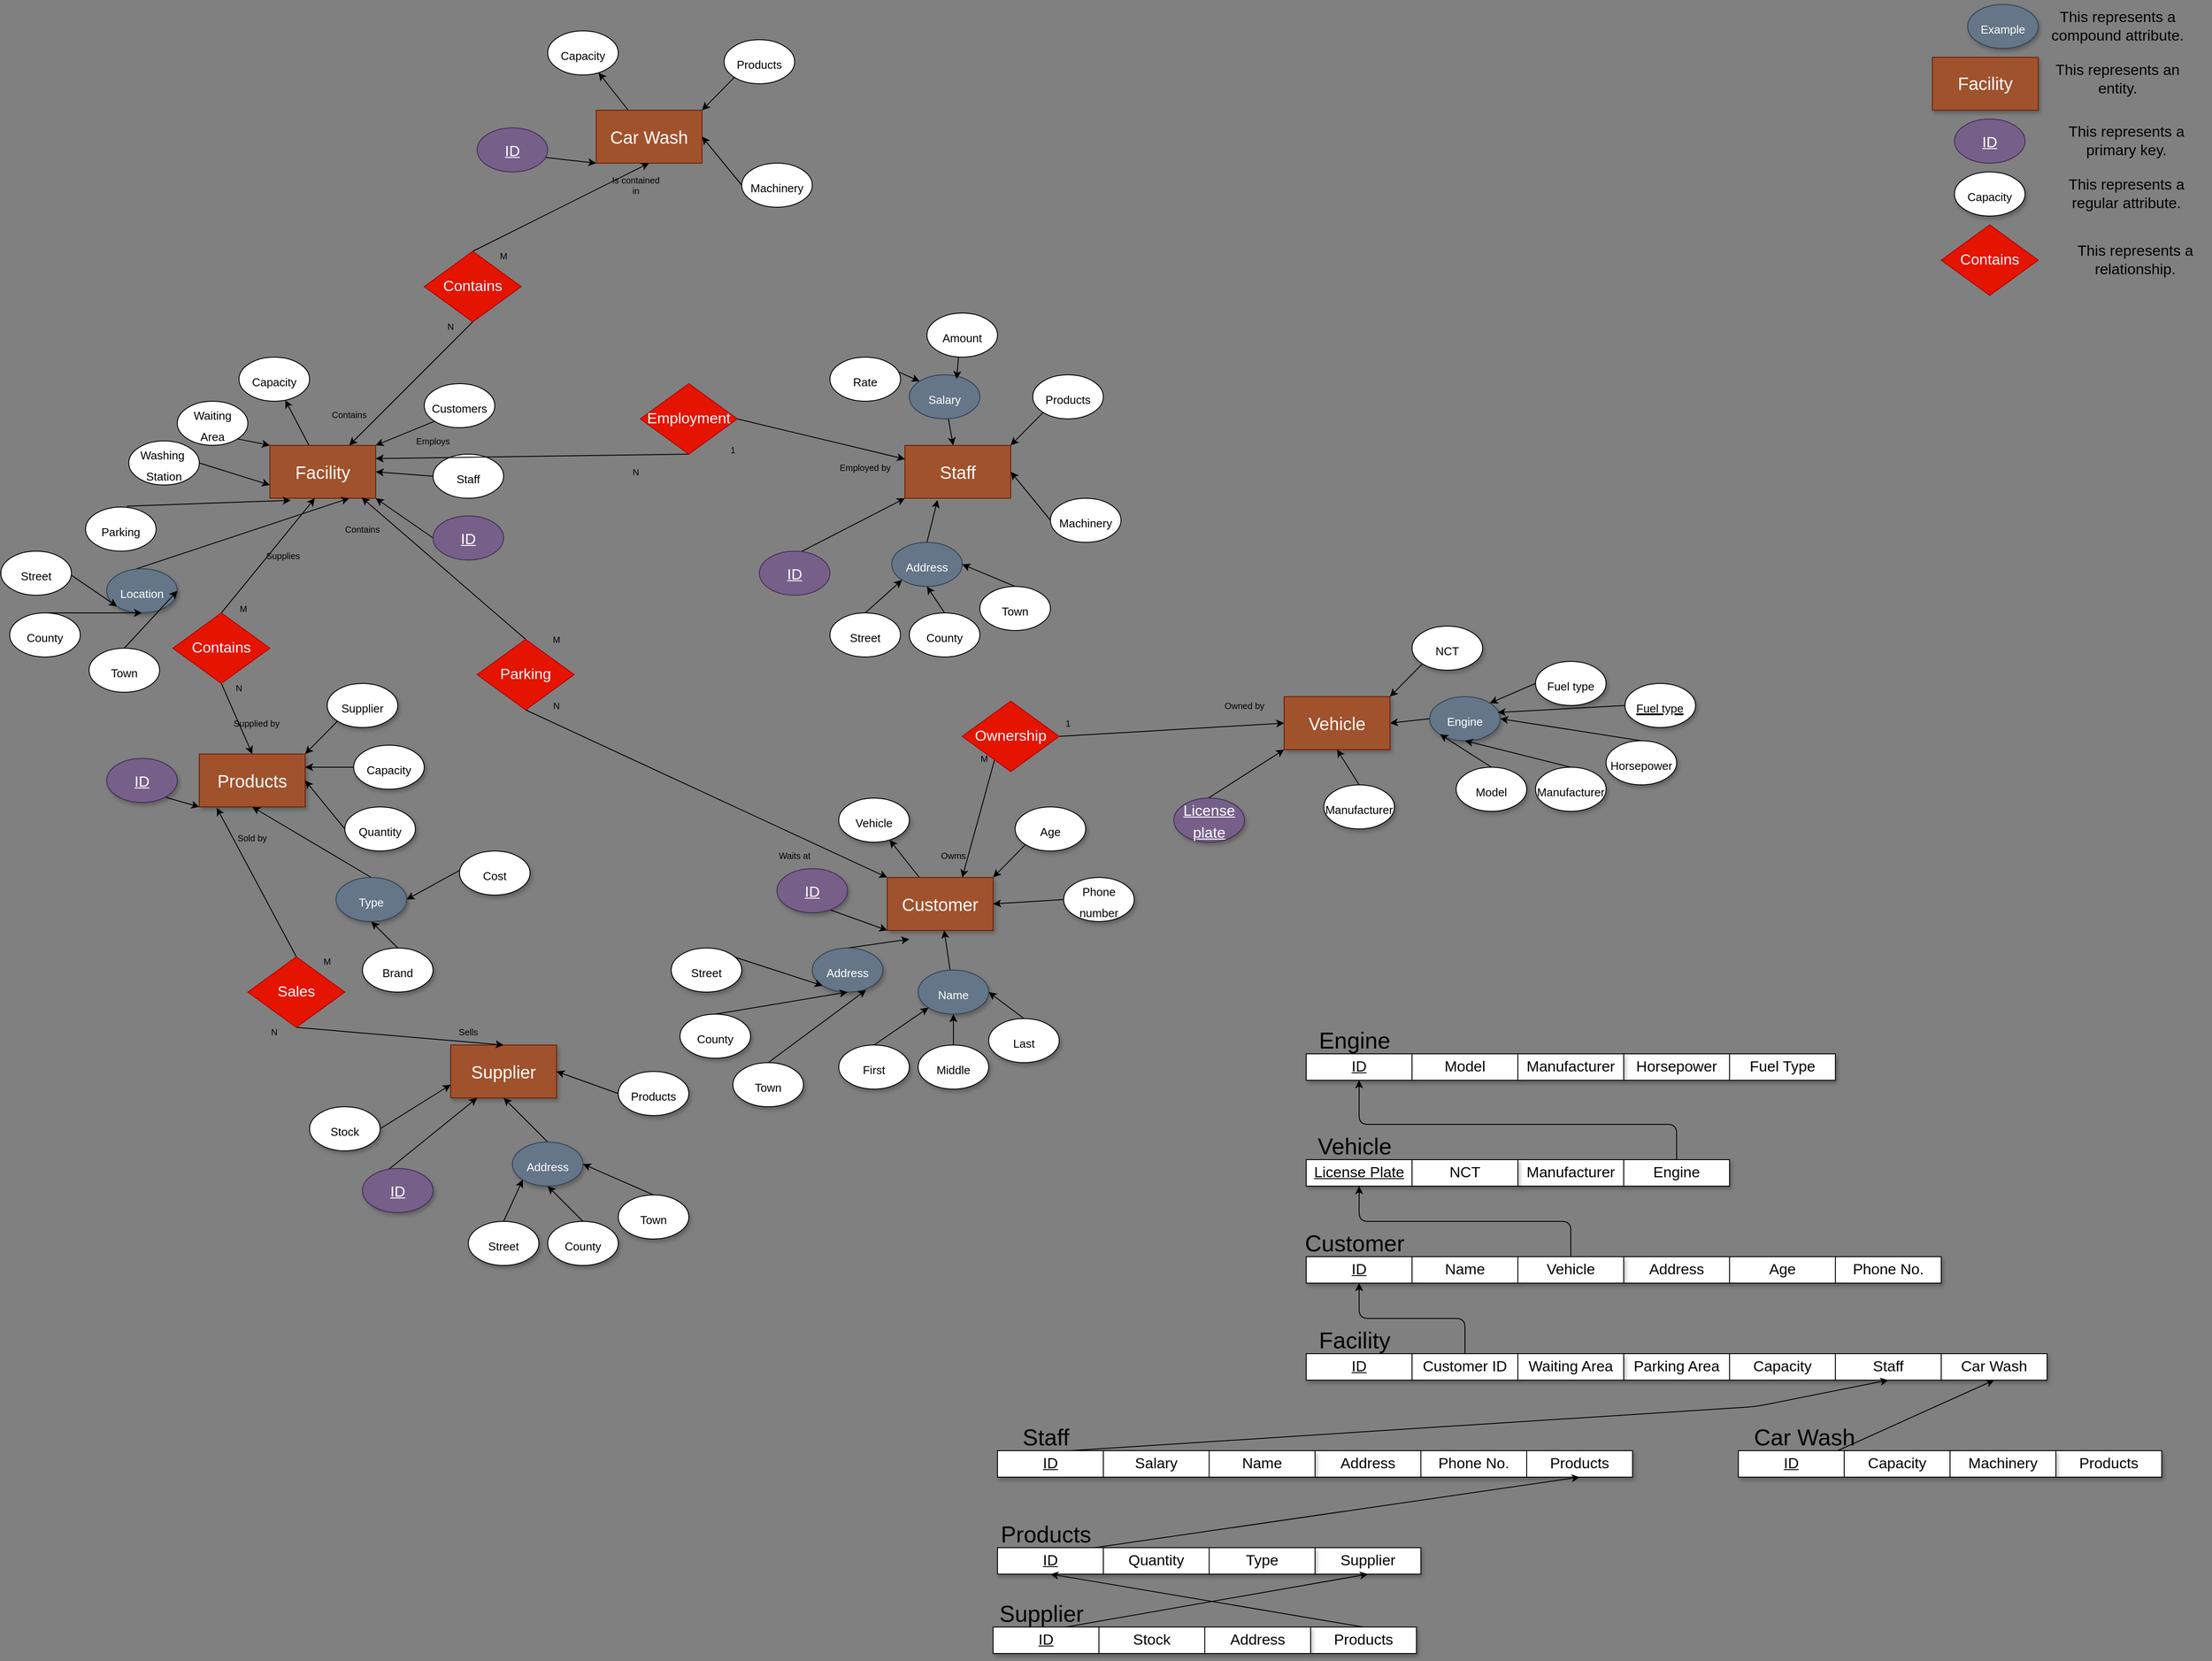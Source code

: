 <mxfile>
    <diagram id="R7v3YarprNnsiqp6_yFq" name="Page-1">
        <mxGraphModel dx="1676" dy="1101" grid="1" gridSize="10" guides="1" tooltips="1" connect="1" arrows="1" fold="1" page="1" pageScale="1" pageWidth="850" pageHeight="1100" background="#808080" math="0" shadow="0">
            <root>
                <mxCell id="0"/>
                <mxCell id="1" parent="0"/>
                <mxCell id="4" value="" style="edgeStyle=none;html=1;fontSize=13;" edge="1" parent="1" source="2" target="3">
                    <mxGeometry relative="1" as="geometry"/>
                </mxCell>
                <mxCell id="2" value="&lt;font style=&quot;font-size: 20px;&quot;&gt;Facility&lt;/font&gt;" style="rounded=0;whiteSpace=wrap;html=1;fillColor=#a0522d;fontColor=#ffffff;strokeColor=#6D1F00;" vertex="1" parent="1">
                    <mxGeometry x="345" y="550" width="120" height="60" as="geometry"/>
                </mxCell>
                <mxCell id="3" value="&lt;font style=&quot;font-size: 13px;&quot;&gt;Capacity&lt;/font&gt;" style="ellipse;whiteSpace=wrap;html=1;fontSize=20;" vertex="1" parent="1">
                    <mxGeometry x="310" y="450" width="80" height="50" as="geometry"/>
                </mxCell>
                <mxCell id="16" style="edgeStyle=none;html=1;exitX=0;exitY=1;exitDx=0;exitDy=0;entryX=1;entryY=0;entryDx=0;entryDy=0;fontSize=13;" edge="1" parent="1" source="5" target="2">
                    <mxGeometry relative="1" as="geometry"/>
                </mxCell>
                <mxCell id="5" value="&lt;font style=&quot;font-size: 13px;&quot;&gt;Customers&lt;span style=&quot;color: rgba(0, 0, 0, 0); font-family: monospace; font-size: 0px; text-align: start;&quot;&gt;%3CmxGraphModel%3E%3Croot%3E%3CmxCell%20id%3D%220%22%2F%3E%3CmxCell%20id%3D%221%22%20parent%3D%220%22%2F%3E%3CmxCell%20id%3D%222%22%20value%3D%22%26lt%3Bfont%20style%3D%26quot%3Bfont-size%3A%2013px%3B%26quot%3B%26gt%3BCapacity%26lt%3B%2Ffont%26gt%3B%22%20style%3D%22ellipse%3BwhiteSpace%3Dwrap%3Bhtml%3D1%3BfontSize%3D20%3B%22%20vertex%3D%221%22%20parent%3D%221%22%3E%3CmxGeometry%20x%3D%22380%22%20y%3D%2290%22%20width%3D%2280%22%20height%3D%2250%22%20as%3D%22geometry%22%2F%3E%3C%2FmxCell%3E%3C%2Froot%3E%3C%2FmxGraphModel%3E&lt;/span&gt;&lt;br&gt;&lt;/font&gt;" style="ellipse;whiteSpace=wrap;html=1;fontSize=20;" vertex="1" parent="1">
                    <mxGeometry x="520" y="480" width="80" height="50" as="geometry"/>
                </mxCell>
                <mxCell id="15" style="edgeStyle=none;html=1;exitX=0;exitY=0.5;exitDx=0;exitDy=0;entryX=1;entryY=0.5;entryDx=0;entryDy=0;fontSize=13;" edge="1" parent="1" source="6" target="2">
                    <mxGeometry relative="1" as="geometry"/>
                </mxCell>
                <mxCell id="6" value="&lt;font style=&quot;font-size: 13px;&quot;&gt;Staff&lt;span style=&quot;color: rgba(0, 0, 0, 0); font-family: monospace; font-size: 0px; text-align: start;&quot;&gt;%3CmxGraphModel%3E%3Croot%3E%3CmxCell%20id%3D%220%22%2F%3E%3CmxCell%20id%3D%221%22%20parent%3D%220%22%2F%3E%3CmxCell%20id%3D%222%22%20value%3D%22%26lt%3Bfont%20style%3D%26quot%3Bfont-size%3A%2013px%3B%26quot%3B%26gt%3BCapacity%26lt%3B%2Ffont%26gt%3B%22%20style%3D%22ellipse%3BwhiteSpace%3Dwrap%3Bhtml%3D1%3BfontSize%3D20%3B%22%20vertex%3D%221%22%20parent%3D%221%22%3E%3CmxGeometry%20x%3D%22380%22%20y%3D%2290%22%20width%3D%2280%22%20height%3D%2250%22%20as%3D%22geometry%22%2F%3E%3C%2FmxCell%3E%3C%2Froot%3E%3C%2FmxGraphModel%3E&lt;/span&gt;&lt;br&gt;&lt;/font&gt;" style="ellipse;whiteSpace=wrap;html=1;fontSize=20;" vertex="1" parent="1">
                    <mxGeometry x="530" y="560" width="80" height="50" as="geometry"/>
                </mxCell>
                <mxCell id="14" style="edgeStyle=none;html=1;exitX=0;exitY=0;exitDx=0;exitDy=0;entryX=0.75;entryY=1;entryDx=0;entryDy=0;fontSize=13;" edge="1" parent="1" source="7" target="2">
                    <mxGeometry relative="1" as="geometry"/>
                </mxCell>
                <mxCell id="7" value="&lt;font style=&quot;font-size: 13px;&quot;&gt;Location&lt;br&gt;&lt;/font&gt;" style="ellipse;whiteSpace=wrap;html=1;fontSize=20;shadow=1;fillColor=#647687;fontColor=#ffffff;strokeColor=#314354;" vertex="1" parent="1">
                    <mxGeometry x="160" y="690" width="80" height="50" as="geometry"/>
                </mxCell>
                <mxCell id="13" style="edgeStyle=none;html=1;exitX=0.565;exitY=0.139;exitDx=0;exitDy=0;entryX=0.197;entryY=1.039;entryDx=0;entryDy=0;entryPerimeter=0;fontSize=13;exitPerimeter=0;" edge="1" parent="1" source="8" target="2">
                    <mxGeometry relative="1" as="geometry"/>
                </mxCell>
                <mxCell id="8" value="&lt;font style=&quot;font-size: 13px;&quot;&gt;Parking&lt;br&gt;&lt;/font&gt;" style="ellipse;whiteSpace=wrap;html=1;fontSize=20;perimeterSpacing=11;shadow=0;" vertex="1" parent="1">
                    <mxGeometry x="136" y="620" width="80" height="50" as="geometry"/>
                </mxCell>
                <mxCell id="12" style="edgeStyle=none;html=1;exitX=1;exitY=0.5;exitDx=0;exitDy=0;entryX=0;entryY=0.75;entryDx=0;entryDy=0;fontSize=13;" edge="1" parent="1" source="9" target="2">
                    <mxGeometry relative="1" as="geometry"/>
                </mxCell>
                <mxCell id="9" value="&lt;font style=&quot;font-size: 13px;&quot;&gt;Washing&amp;nbsp;&lt;br&gt;Station&lt;br&gt;&lt;/font&gt;" style="ellipse;whiteSpace=wrap;html=1;fontSize=20;" vertex="1" parent="1">
                    <mxGeometry x="185" y="545" width="80" height="50" as="geometry"/>
                </mxCell>
                <mxCell id="11" style="edgeStyle=none;html=1;exitX=1;exitY=1;exitDx=0;exitDy=0;entryX=0;entryY=0;entryDx=0;entryDy=0;fontSize=13;" edge="1" parent="1" source="10" target="2">
                    <mxGeometry relative="1" as="geometry"/>
                </mxCell>
                <mxCell id="10" value="&lt;font style=&quot;font-size: 13px;&quot;&gt;Waiting&lt;br&gt;Area&lt;br&gt;&lt;/font&gt;" style="ellipse;whiteSpace=wrap;html=1;fontSize=20;" vertex="1" parent="1">
                    <mxGeometry x="240" y="500" width="80" height="50" as="geometry"/>
                </mxCell>
                <mxCell id="18" style="edgeStyle=none;html=1;exitX=0;exitY=0.5;exitDx=0;exitDy=0;entryX=1;entryY=1;entryDx=0;entryDy=0;fontSize=17;" edge="1" parent="1" source="17" target="2">
                    <mxGeometry relative="1" as="geometry"/>
                </mxCell>
                <mxCell id="17" value="&lt;font size=&quot;1&quot; style=&quot;&quot;&gt;&lt;u style=&quot;font-size: 17px;&quot;&gt;ID&lt;/u&gt;&lt;/font&gt;" style="ellipse;whiteSpace=wrap;html=1;fontSize=20;fillColor=#76608a;fontColor=#ffffff;strokeColor=#432D57;" vertex="1" parent="1">
                    <mxGeometry x="530" y="630" width="80" height="50" as="geometry"/>
                </mxCell>
                <mxCell id="22" style="edgeStyle=none;html=1;exitX=0.5;exitY=0;exitDx=0;exitDy=0;entryX=0;entryY=1;entryDx=0;entryDy=0;fontSize=17;" edge="1" parent="1" source="19" target="7">
                    <mxGeometry relative="1" as="geometry"/>
                </mxCell>
                <mxCell id="19" value="&lt;font style=&quot;font-size: 13px;&quot;&gt;Street&lt;br&gt;&lt;/font&gt;" style="ellipse;whiteSpace=wrap;html=1;fontSize=20;" vertex="1" parent="1">
                    <mxGeometry x="40" y="670" width="80" height="50" as="geometry"/>
                </mxCell>
                <mxCell id="24" style="edgeStyle=none;html=1;exitX=0.5;exitY=0;exitDx=0;exitDy=0;entryX=1;entryY=0.5;entryDx=0;entryDy=0;fontSize=17;" edge="1" parent="1" source="20" target="7">
                    <mxGeometry relative="1" as="geometry"/>
                </mxCell>
                <mxCell id="20" value="&lt;font style=&quot;font-size: 13px;&quot;&gt;Town&lt;br&gt;&lt;/font&gt;" style="ellipse;whiteSpace=wrap;html=1;fontSize=20;" vertex="1" parent="1">
                    <mxGeometry x="140" y="780" width="80" height="50" as="geometry"/>
                </mxCell>
                <mxCell id="23" style="edgeStyle=none;html=1;exitX=0.5;exitY=0;exitDx=0;exitDy=0;entryX=0.5;entryY=1;entryDx=0;entryDy=0;fontSize=17;" edge="1" parent="1" source="21" target="7">
                    <mxGeometry relative="1" as="geometry"/>
                </mxCell>
                <mxCell id="21" value="&lt;font style=&quot;font-size: 13px;&quot;&gt;County&lt;br&gt;&lt;/font&gt;" style="ellipse;whiteSpace=wrap;html=1;fontSize=20;" vertex="1" parent="1">
                    <mxGeometry x="50" y="740" width="80" height="50" as="geometry"/>
                </mxCell>
                <mxCell id="34" value="" style="edgeStyle=none;html=1;fontSize=13;" edge="1" parent="1" source="35" target="36">
                    <mxGeometry relative="1" as="geometry"/>
                </mxCell>
                <mxCell id="35" value="&lt;font style=&quot;font-size: 20px;&quot;&gt;Car Wash&lt;/font&gt;" style="rounded=0;whiteSpace=wrap;html=1;fillColor=#a0522d;fontColor=#ffffff;strokeColor=#6D1F00;" vertex="1" parent="1">
                    <mxGeometry x="715" y="170" width="120" height="60" as="geometry"/>
                </mxCell>
                <mxCell id="36" value="&lt;font style=&quot;font-size: 13px;&quot;&gt;Capacity&lt;/font&gt;" style="ellipse;whiteSpace=wrap;html=1;fontSize=20;" vertex="1" parent="1">
                    <mxGeometry x="660" y="80" width="80" height="50" as="geometry"/>
                </mxCell>
                <mxCell id="37" style="edgeStyle=none;html=1;exitX=0;exitY=1;exitDx=0;exitDy=0;entryX=1;entryY=0;entryDx=0;entryDy=0;fontSize=13;" edge="1" parent="1" source="38" target="35">
                    <mxGeometry relative="1" as="geometry"/>
                </mxCell>
                <mxCell id="38" value="&lt;font style=&quot;font-size: 13px;&quot;&gt;Products&lt;span style=&quot;color: rgba(0, 0, 0, 0); font-family: monospace; font-size: 0px; text-align: start;&quot;&gt;%3CmxGraphModel%3E%3Croot%3E%3CmxCell%20id%3D%220%22%2F%3E%3CmxCell%20id%3D%221%22%20parent%3D%220%22%2F%3E%3CmxCell%20id%3D%222%22%20value%3D%22%26lt%3Bfont%20style%3D%26quot%3Bfont-size%3A%2013px%3B%26quot%3B%26gt%3BCapacity%26lt%3B%2Ffont%26gt%3B%22%20style%3D%22ellipse%3BwhiteSpace%3Dwrap%3Bhtml%3D1%3BfontSize%3D20%3B%22%20vertex%3D%221%22%20parent%3D%221%22%3E%3CmxGeometry%20x%3D%22380%22%20y%3D%2290%22%20width%3D%2280%22%20height%3D%2250%22%20as%3D%22geometry%22%2F%3E%3C%2FmxCell%3E%3C%2Froot%3E%3C%2FmxGraphModel%3E&lt;/span&gt;&lt;br&gt;&lt;/font&gt;" style="ellipse;whiteSpace=wrap;html=1;fontSize=20;" vertex="1" parent="1">
                    <mxGeometry x="860" y="90" width="80" height="50" as="geometry"/>
                </mxCell>
                <mxCell id="39" style="edgeStyle=none;html=1;exitX=0;exitY=0.5;exitDx=0;exitDy=0;entryX=1;entryY=0.5;entryDx=0;entryDy=0;fontSize=13;" edge="1" parent="1" source="40" target="35">
                    <mxGeometry relative="1" as="geometry"/>
                </mxCell>
                <mxCell id="40" value="&lt;font style=&quot;font-size: 13px;&quot;&gt;Machinery&lt;br&gt;&lt;/font&gt;" style="ellipse;whiteSpace=wrap;html=1;fontSize=20;" vertex="1" parent="1">
                    <mxGeometry x="880" y="230" width="80" height="50" as="geometry"/>
                </mxCell>
                <mxCell id="49" style="edgeStyle=none;html=1;exitX=0;exitY=0.5;exitDx=0;exitDy=0;entryX=0;entryY=1;entryDx=0;entryDy=0;fontSize=17;" edge="1" parent="1" source="50" target="35">
                    <mxGeometry relative="1" as="geometry"/>
                </mxCell>
                <mxCell id="50" value="&lt;font size=&quot;1&quot; style=&quot;&quot;&gt;&lt;u style=&quot;font-size: 17px;&quot;&gt;ID&lt;/u&gt;&lt;/font&gt;" style="ellipse;whiteSpace=wrap;html=1;fontSize=20;fillColor=#76608a;fontColor=#ffffff;strokeColor=#432D57;" vertex="1" parent="1">
                    <mxGeometry x="580" y="190" width="80" height="50" as="geometry"/>
                </mxCell>
                <mxCell id="51" style="edgeStyle=none;html=1;exitX=0.5;exitY=0;exitDx=0;exitDy=0;entryX=0;entryY=1;entryDx=0;entryDy=0;fontSize=17;" edge="1" parent="1" source="52">
                    <mxGeometry relative="1" as="geometry">
                        <mxPoint x="821.716" y="312.678" as="targetPoint"/>
                    </mxGeometry>
                </mxCell>
                <mxCell id="53" style="edgeStyle=none;html=1;exitX=0.5;exitY=0;exitDx=0;exitDy=0;entryX=1;entryY=0.5;entryDx=0;entryDy=0;fontSize=17;" edge="1" parent="1" source="54">
                    <mxGeometry relative="1" as="geometry">
                        <mxPoint x="890" y="295" as="targetPoint"/>
                    </mxGeometry>
                </mxCell>
                <mxCell id="55" style="edgeStyle=none;html=1;exitX=0.5;exitY=0;exitDx=0;exitDy=0;entryX=0.5;entryY=1;entryDx=0;entryDy=0;fontSize=17;" edge="1" parent="1" source="56">
                    <mxGeometry relative="1" as="geometry">
                        <mxPoint x="850" y="320" as="targetPoint"/>
                    </mxGeometry>
                </mxCell>
                <mxCell id="58" style="edgeStyle=none;html=1;exitX=0.5;exitY=0;exitDx=0;exitDy=0;entryX=0.5;entryY=1;entryDx=0;entryDy=0;fontSize=17;" edge="1" parent="1" source="57" target="35">
                    <mxGeometry relative="1" as="geometry"/>
                </mxCell>
                <mxCell id="59" style="edgeStyle=none;html=1;exitX=0.5;exitY=1;exitDx=0;exitDy=0;entryX=0.75;entryY=0;entryDx=0;entryDy=0;fontSize=17;" edge="1" parent="1" source="57" target="2">
                    <mxGeometry relative="1" as="geometry"/>
                </mxCell>
                <mxCell id="57" value="Contains" style="rhombus;whiteSpace=wrap;html=1;shadow=0;fontSize=17;fillColor=#e51400;fontColor=#ffffff;strokeColor=#B20000;" vertex="1" parent="1">
                    <mxGeometry x="520" y="330" width="110" height="80" as="geometry"/>
                </mxCell>
                <mxCell id="60" value="N" style="text;html=1;strokeColor=none;fillColor=none;align=center;verticalAlign=middle;whiteSpace=wrap;rounded=0;shadow=0;fontSize=10;" vertex="1" parent="1">
                    <mxGeometry x="520" y="400" width="60" height="30" as="geometry"/>
                </mxCell>
                <mxCell id="61" value="M" style="text;html=1;strokeColor=none;fillColor=none;align=center;verticalAlign=middle;whiteSpace=wrap;rounded=0;shadow=0;fontSize=10;" vertex="1" parent="1">
                    <mxGeometry x="580" y="320" width="60" height="30" as="geometry"/>
                </mxCell>
                <mxCell id="62" value="Is contained in" style="text;html=1;strokeColor=none;fillColor=none;align=center;verticalAlign=middle;whiteSpace=wrap;rounded=0;shadow=0;fontSize=10;" vertex="1" parent="1">
                    <mxGeometry x="730" y="240" width="60" height="30" as="geometry"/>
                </mxCell>
                <mxCell id="64" value="Contains" style="text;html=1;strokeColor=none;fillColor=none;align=center;verticalAlign=middle;whiteSpace=wrap;rounded=0;shadow=0;fontSize=10;" vertex="1" parent="1">
                    <mxGeometry x="405" y="500" width="60" height="30" as="geometry"/>
                </mxCell>
                <mxCell id="75" value="&lt;font style=&quot;font-size: 20px;&quot;&gt;Staff&lt;/font&gt;" style="rounded=0;whiteSpace=wrap;html=1;fillColor=#a0522d;fontColor=#ffffff;strokeColor=#6D1F00;" vertex="1" parent="1">
                    <mxGeometry x="1065" y="550" width="120" height="60" as="geometry"/>
                </mxCell>
                <mxCell id="77" style="edgeStyle=none;html=1;exitX=0;exitY=1;exitDx=0;exitDy=0;entryX=1;entryY=0;entryDx=0;entryDy=0;fontSize=13;" edge="1" parent="1" source="78" target="75">
                    <mxGeometry relative="1" as="geometry"/>
                </mxCell>
                <mxCell id="78" value="&lt;font style=&quot;font-size: 13px;&quot;&gt;Products&lt;span style=&quot;color: rgba(0, 0, 0, 0); font-family: monospace; font-size: 0px; text-align: start;&quot;&gt;%3CmxGraphModel%3E%3Croot%3E%3CmxCell%20id%3D%220%22%2F%3E%3CmxCell%20id%3D%221%22%20parent%3D%220%22%2F%3E%3CmxCell%20id%3D%222%22%20value%3D%22%26lt%3Bfont%20style%3D%26quot%3Bfont-size%3A%2013px%3B%26quot%3B%26gt%3BCapacity%26lt%3B%2Ffont%26gt%3B%22%20style%3D%22ellipse%3BwhiteSpace%3Dwrap%3Bhtml%3D1%3BfontSize%3D20%3B%22%20vertex%3D%221%22%20parent%3D%221%22%3E%3CmxGeometry%20x%3D%22380%22%20y%3D%2290%22%20width%3D%2280%22%20height%3D%2250%22%20as%3D%22geometry%22%2F%3E%3C%2FmxCell%3E%3C%2Froot%3E%3C%2FmxGraphModel%3E&lt;/span&gt;&lt;br&gt;&lt;/font&gt;" style="ellipse;whiteSpace=wrap;html=1;fontSize=20;" vertex="1" parent="1">
                    <mxGeometry x="1210" y="470" width="80" height="50" as="geometry"/>
                </mxCell>
                <mxCell id="79" style="edgeStyle=none;html=1;exitX=0;exitY=0.5;exitDx=0;exitDy=0;entryX=1;entryY=0.5;entryDx=0;entryDy=0;fontSize=13;" edge="1" parent="1" source="80" target="75">
                    <mxGeometry relative="1" as="geometry"/>
                </mxCell>
                <mxCell id="80" value="&lt;font style=&quot;font-size: 13px;&quot;&gt;Machinery&lt;br&gt;&lt;/font&gt;" style="ellipse;whiteSpace=wrap;html=1;fontSize=20;" vertex="1" parent="1">
                    <mxGeometry x="1230" y="610" width="80" height="50" as="geometry"/>
                </mxCell>
                <mxCell id="81" style="edgeStyle=none;html=1;exitX=0;exitY=0.5;exitDx=0;exitDy=0;entryX=0;entryY=1;entryDx=0;entryDy=0;fontSize=17;" edge="1" parent="1" source="82" target="75">
                    <mxGeometry relative="1" as="geometry"/>
                </mxCell>
                <mxCell id="82" value="&lt;font size=&quot;1&quot; style=&quot;&quot;&gt;&lt;u style=&quot;font-size: 17px;&quot;&gt;ID&lt;/u&gt;&lt;/font&gt;" style="ellipse;whiteSpace=wrap;html=1;fontSize=20;fillColor=#76608a;fontColor=#ffffff;strokeColor=#432D57;" vertex="1" parent="1">
                    <mxGeometry x="900" y="670" width="80" height="50" as="geometry"/>
                </mxCell>
                <mxCell id="91" style="edgeStyle=none;html=1;exitX=0.5;exitY=0;exitDx=0;exitDy=0;entryX=0.308;entryY=1.033;entryDx=0;entryDy=0;entryPerimeter=0;fontSize=10;" edge="1" parent="1" source="84" target="75">
                    <mxGeometry relative="1" as="geometry"/>
                </mxCell>
                <mxCell id="84" value="&lt;font style=&quot;font-size: 13px;&quot;&gt;Address&lt;br&gt;&lt;/font&gt;" style="ellipse;whiteSpace=wrap;html=1;fontSize=20;fillColor=#647687;fontColor=#ffffff;strokeColor=#314354;" vertex="1" parent="1">
                    <mxGeometry x="1050" y="660.0" width="80" height="50" as="geometry"/>
                </mxCell>
                <mxCell id="85" style="edgeStyle=none;html=1;exitX=0.5;exitY=0;exitDx=0;exitDy=0;entryX=0;entryY=1;entryDx=0;entryDy=0;fontSize=17;" edge="1" source="86" target="84" parent="1">
                    <mxGeometry relative="1" as="geometry"/>
                </mxCell>
                <mxCell id="86" value="&lt;font style=&quot;font-size: 13px;&quot;&gt;Street&lt;br&gt;&lt;/font&gt;" style="ellipse;whiteSpace=wrap;html=1;fontSize=20;" vertex="1" parent="1">
                    <mxGeometry x="980" y="740.0" width="80" height="50" as="geometry"/>
                </mxCell>
                <mxCell id="87" style="edgeStyle=none;html=1;exitX=0.5;exitY=0;exitDx=0;exitDy=0;entryX=1;entryY=0.5;entryDx=0;entryDy=0;fontSize=17;" edge="1" source="88" target="84" parent="1">
                    <mxGeometry relative="1" as="geometry"/>
                </mxCell>
                <mxCell id="88" value="&lt;font style=&quot;font-size: 13px;&quot;&gt;Town&lt;br&gt;&lt;/font&gt;" style="ellipse;whiteSpace=wrap;html=1;fontSize=20;" vertex="1" parent="1">
                    <mxGeometry x="1150" y="710.0" width="80" height="50" as="geometry"/>
                </mxCell>
                <mxCell id="89" style="edgeStyle=none;html=1;exitX=0.5;exitY=0;exitDx=0;exitDy=0;entryX=0.5;entryY=1;entryDx=0;entryDy=0;fontSize=17;" edge="1" source="90" target="84" parent="1">
                    <mxGeometry relative="1" as="geometry"/>
                </mxCell>
                <mxCell id="90" value="&lt;font style=&quot;font-size: 13px;&quot;&gt;County&lt;br&gt;&lt;/font&gt;" style="ellipse;whiteSpace=wrap;html=1;fontSize=20;" vertex="1" parent="1">
                    <mxGeometry x="1070" y="740.0" width="80" height="50" as="geometry"/>
                </mxCell>
                <mxCell id="130" value="" style="edgeStyle=none;html=1;fontSize=10;" edge="1" parent="1" source="122" target="75">
                    <mxGeometry relative="1" as="geometry"/>
                </mxCell>
                <mxCell id="122" value="&lt;font style=&quot;font-size: 13px;&quot;&gt;Salary&lt;br&gt;&lt;/font&gt;" style="ellipse;whiteSpace=wrap;html=1;fontSize=20;fillColor=#647687;fontColor=#ffffff;strokeColor=#314354;" vertex="1" parent="1">
                    <mxGeometry x="1070" y="470.0" width="80" height="50" as="geometry"/>
                </mxCell>
                <mxCell id="123" style="edgeStyle=none;html=1;exitX=0.5;exitY=0;exitDx=0;exitDy=0;entryX=0;entryY=0;entryDx=0;entryDy=0;fontSize=17;" edge="1" source="124" target="122" parent="1">
                    <mxGeometry relative="1" as="geometry"/>
                </mxCell>
                <mxCell id="124" value="&lt;font style=&quot;font-size: 13px;&quot;&gt;Rate&lt;br&gt;&lt;/font&gt;" style="ellipse;whiteSpace=wrap;html=1;fontSize=20;" vertex="1" parent="1">
                    <mxGeometry x="980" y="450.0" width="80" height="50" as="geometry"/>
                </mxCell>
                <mxCell id="127" style="edgeStyle=none;html=1;exitX=0.5;exitY=0;exitDx=0;exitDy=0;entryX=0.671;entryY=0.096;entryDx=0;entryDy=0;fontSize=17;entryPerimeter=0;" edge="1" source="128" target="122" parent="1">
                    <mxGeometry relative="1" as="geometry"/>
                </mxCell>
                <mxCell id="128" value="&lt;font style=&quot;font-size: 13px;&quot;&gt;Amount&lt;br&gt;&lt;/font&gt;" style="ellipse;whiteSpace=wrap;html=1;fontSize=20;" vertex="1" parent="1">
                    <mxGeometry x="1090" y="400.0" width="80" height="50" as="geometry"/>
                </mxCell>
                <mxCell id="133" style="edgeStyle=none;html=1;exitX=0.5;exitY=1;exitDx=0;exitDy=0;entryX=1;entryY=0.25;entryDx=0;entryDy=0;fontSize=17;" edge="1" source="134" parent="1" target="2">
                    <mxGeometry relative="1" as="geometry">
                        <mxPoint x="680" y="700" as="targetPoint"/>
                    </mxGeometry>
                </mxCell>
                <mxCell id="140" style="edgeStyle=none;html=1;exitX=1;exitY=0.5;exitDx=0;exitDy=0;fontSize=10;" edge="1" parent="1" source="134" target="75">
                    <mxGeometry relative="1" as="geometry"/>
                </mxCell>
                <mxCell id="134" value="Employment" style="rhombus;whiteSpace=wrap;html=1;shadow=0;fontSize=17;fillColor=#e51400;fontColor=#ffffff;strokeColor=#B20000;" vertex="1" parent="1">
                    <mxGeometry x="765" y="480" width="110" height="80" as="geometry"/>
                </mxCell>
                <mxCell id="135" value="N" style="text;html=1;strokeColor=none;fillColor=none;align=center;verticalAlign=middle;whiteSpace=wrap;rounded=0;shadow=0;fontSize=10;" vertex="1" parent="1">
                    <mxGeometry x="730" y="565" width="60" height="30" as="geometry"/>
                </mxCell>
                <mxCell id="136" value="1" style="text;html=1;strokeColor=none;fillColor=none;align=center;verticalAlign=middle;whiteSpace=wrap;rounded=0;shadow=0;fontSize=10;" vertex="1" parent="1">
                    <mxGeometry x="840" y="540" width="60" height="30" as="geometry"/>
                </mxCell>
                <mxCell id="137" value="Employed by" style="text;html=1;strokeColor=none;fillColor=none;align=center;verticalAlign=middle;whiteSpace=wrap;rounded=0;shadow=0;fontSize=10;" vertex="1" parent="1">
                    <mxGeometry x="990" y="560" width="60" height="30" as="geometry"/>
                </mxCell>
                <mxCell id="138" value="Employs" style="text;html=1;strokeColor=none;fillColor=none;align=center;verticalAlign=middle;whiteSpace=wrap;rounded=0;shadow=0;fontSize=10;" vertex="1" parent="1">
                    <mxGeometry x="500" y="530" width="60" height="30" as="geometry"/>
                </mxCell>
                <mxCell id="144" value="&lt;font style=&quot;font-size: 20px;&quot;&gt;Products&lt;/font&gt;" style="rounded=0;whiteSpace=wrap;html=1;shadow=1;fontSize=10;fillColor=#a0522d;fontColor=#ffffff;strokeColor=#6D1F00;" vertex="1" parent="1">
                    <mxGeometry x="265" y="900" width="120" height="60" as="geometry"/>
                </mxCell>
                <mxCell id="188" style="edgeStyle=none;html=1;exitX=0;exitY=0.5;exitDx=0;exitDy=0;entryX=1;entryY=0.25;entryDx=0;entryDy=0;fontSize=10;" edge="1" parent="1" source="145" target="144">
                    <mxGeometry relative="1" as="geometry"/>
                </mxCell>
                <mxCell id="145" value="&lt;font style=&quot;font-size: 13px;&quot;&gt;Capacity&lt;/font&gt;" style="ellipse;whiteSpace=wrap;html=1;fontSize=20;shadow=1;" vertex="1" parent="1">
                    <mxGeometry x="440" y="890" width="80" height="50" as="geometry"/>
                </mxCell>
                <mxCell id="146" style="edgeStyle=none;html=1;exitX=0;exitY=1;exitDx=0;exitDy=0;entryX=1;entryY=0;entryDx=0;entryDy=0;fontSize=13;" edge="1" source="147" target="144" parent="1">
                    <mxGeometry relative="1" as="geometry"/>
                </mxCell>
                <mxCell id="147" value="&lt;font style=&quot;font-size: 13px;&quot;&gt;Supplier&lt;br&gt;&lt;/font&gt;" style="ellipse;whiteSpace=wrap;html=1;fontSize=20;shadow=1;" vertex="1" parent="1">
                    <mxGeometry x="410" y="820" width="80" height="50" as="geometry"/>
                </mxCell>
                <mxCell id="148" style="edgeStyle=none;html=1;exitX=0;exitY=0.5;exitDx=0;exitDy=0;entryX=1;entryY=0.5;entryDx=0;entryDy=0;fontSize=13;" edge="1" source="149" target="144" parent="1">
                    <mxGeometry relative="1" as="geometry"/>
                </mxCell>
                <mxCell id="149" value="&lt;font style=&quot;font-size: 13px;&quot;&gt;Quantity&lt;br&gt;&lt;/font&gt;" style="ellipse;whiteSpace=wrap;html=1;fontSize=20;shadow=1;" vertex="1" parent="1">
                    <mxGeometry x="430" y="960" width="80" height="50" as="geometry"/>
                </mxCell>
                <mxCell id="150" style="edgeStyle=none;html=1;exitX=0;exitY=0.5;exitDx=0;exitDy=0;entryX=0;entryY=1;entryDx=0;entryDy=0;fontSize=17;" edge="1" source="151" target="144" parent="1">
                    <mxGeometry relative="1" as="geometry"/>
                </mxCell>
                <mxCell id="151" value="&lt;font size=&quot;1&quot; style=&quot;&quot;&gt;&lt;u style=&quot;font-size: 17px;&quot;&gt;ID&lt;/u&gt;&lt;/font&gt;" style="ellipse;whiteSpace=wrap;html=1;fontSize=20;shadow=1;fillColor=#76608a;fontColor=#ffffff;strokeColor=#432D57;" vertex="1" parent="1">
                    <mxGeometry x="160" y="905" width="80" height="50" as="geometry"/>
                </mxCell>
                <mxCell id="160" style="edgeStyle=none;html=1;exitX=0.5;exitY=0;exitDx=0;exitDy=0;entryX=0.5;entryY=1;entryDx=0;entryDy=0;fontSize=10;" edge="1" parent="1" source="153" target="144">
                    <mxGeometry relative="1" as="geometry"/>
                </mxCell>
                <mxCell id="153" value="&lt;font style=&quot;font-size: 13px;&quot;&gt;Type&lt;br&gt;&lt;/font&gt;" style="ellipse;whiteSpace=wrap;html=1;fontSize=20;fillColor=#647687;fontColor=#ffffff;strokeColor=#314354;shadow=1;" vertex="1" parent="1">
                    <mxGeometry x="420" y="1040" width="80" height="50" as="geometry"/>
                </mxCell>
                <mxCell id="156" style="edgeStyle=none;html=1;exitX=0.5;exitY=0;exitDx=0;exitDy=0;entryX=1;entryY=0.5;entryDx=0;entryDy=0;fontSize=17;" edge="1" source="157" target="153" parent="1">
                    <mxGeometry relative="1" as="geometry"/>
                </mxCell>
                <mxCell id="157" value="&lt;font style=&quot;font-size: 13px;&quot;&gt;Cost&lt;br&gt;&lt;/font&gt;" style="ellipse;whiteSpace=wrap;html=1;fontSize=20;shadow=1;" vertex="1" parent="1">
                    <mxGeometry x="560" y="1010" width="80" height="50" as="geometry"/>
                </mxCell>
                <mxCell id="158" style="edgeStyle=none;html=1;exitX=0.5;exitY=0;exitDx=0;exitDy=0;entryX=0.5;entryY=1;entryDx=0;entryDy=0;fontSize=17;" edge="1" source="159" target="153" parent="1">
                    <mxGeometry relative="1" as="geometry"/>
                </mxCell>
                <mxCell id="159" value="&lt;font style=&quot;font-size: 13px;&quot;&gt;Brand&lt;br&gt;&lt;/font&gt;" style="ellipse;whiteSpace=wrap;html=1;fontSize=20;shadow=1;" vertex="1" parent="1">
                    <mxGeometry x="450" y="1120" width="80" height="50" as="geometry"/>
                </mxCell>
                <mxCell id="162" value="&lt;font style=&quot;font-size: 20px;&quot;&gt;Supplier&lt;/font&gt;" style="rounded=0;whiteSpace=wrap;html=1;shadow=1;fontSize=10;fillColor=#a0522d;fontColor=#ffffff;strokeColor=#6D1F00;" vertex="1" parent="1">
                    <mxGeometry x="550" y="1230" width="120" height="60" as="geometry"/>
                </mxCell>
                <mxCell id="187" style="edgeStyle=none;html=1;exitX=1;exitY=0.5;exitDx=0;exitDy=0;fontSize=10;entryX=0;entryY=0.75;entryDx=0;entryDy=0;" edge="1" parent="1" source="163" target="162">
                    <mxGeometry relative="1" as="geometry">
                        <mxPoint x="550" y="1300" as="targetPoint"/>
                    </mxGeometry>
                </mxCell>
                <mxCell id="163" value="&lt;font style=&quot;font-size: 13px;&quot;&gt;Stock&lt;/font&gt;" style="ellipse;whiteSpace=wrap;html=1;fontSize=20;shadow=1;" vertex="1" parent="1">
                    <mxGeometry x="390" y="1300" width="80" height="50" as="geometry"/>
                </mxCell>
                <mxCell id="186" style="edgeStyle=none;html=1;exitX=0;exitY=0.5;exitDx=0;exitDy=0;entryX=1;entryY=0.5;entryDx=0;entryDy=0;fontSize=10;" edge="1" parent="1" source="165" target="162">
                    <mxGeometry relative="1" as="geometry"/>
                </mxCell>
                <mxCell id="165" value="&lt;font style=&quot;font-size: 13px;&quot;&gt;Products&lt;span style=&quot;color: rgba(0, 0, 0, 0); font-family: monospace; font-size: 0px; text-align: start;&quot;&gt;%3CmxGraphModel%3E%3Croot%3E%3CmxCell%20id%3D%220%22%2F%3E%3CmxCell%20id%3D%221%22%20parent%3D%220%22%2F%3E%3CmxCell%20id%3D%222%22%20value%3D%22%26lt%3Bfont%20style%3D%26quot%3Bfont-size%3A%2013px%3B%26quot%3B%26gt%3BCapacity%26lt%3B%2Ffont%26gt%3B%22%20style%3D%22ellipse%3BwhiteSpace%3Dwrap%3Bhtml%3D1%3BfontSize%3D20%3B%22%20vertex%3D%221%22%20parent%3D%221%22%3E%3CmxGeometry%20x%3D%22380%22%20y%3D%2290%22%20width%3D%2280%22%20height%3D%2250%22%20as%3D%22geometry%22%2F%3E%3C%2FmxCell%3E%3C%2Froot%3E%3C%2FmxGraphModel%3E&lt;/span&gt;&lt;br&gt;&lt;/font&gt;" style="ellipse;whiteSpace=wrap;html=1;fontSize=20;shadow=1;" vertex="1" parent="1">
                    <mxGeometry x="740" y="1260" width="80" height="50" as="geometry"/>
                </mxCell>
                <mxCell id="168" style="edgeStyle=none;html=1;exitX=0;exitY=0.5;exitDx=0;exitDy=0;entryX=0.25;entryY=1;entryDx=0;entryDy=0;fontSize=17;" edge="1" source="169" target="162" parent="1">
                    <mxGeometry relative="1" as="geometry"/>
                </mxCell>
                <mxCell id="169" value="&lt;font size=&quot;1&quot; style=&quot;&quot;&gt;&lt;u style=&quot;font-size: 17px;&quot;&gt;ID&lt;/u&gt;&lt;/font&gt;" style="ellipse;whiteSpace=wrap;html=1;fontSize=20;shadow=1;fillColor=#76608a;fontColor=#ffffff;strokeColor=#432D57;" vertex="1" parent="1">
                    <mxGeometry x="450" y="1370" width="80" height="50" as="geometry"/>
                </mxCell>
                <mxCell id="177" style="edgeStyle=none;html=1;exitX=0.5;exitY=0;exitDx=0;exitDy=0;entryX=0.5;entryY=1;entryDx=0;entryDy=0;fontSize=10;" edge="1" parent="1" source="170" target="162">
                    <mxGeometry relative="1" as="geometry"/>
                </mxCell>
                <mxCell id="170" value="&lt;font style=&quot;font-size: 13px;&quot;&gt;Address&lt;br&gt;&lt;/font&gt;" style="ellipse;whiteSpace=wrap;html=1;fontSize=20;fillColor=#647687;fontColor=#ffffff;strokeColor=#314354;shadow=1;" vertex="1" parent="1">
                    <mxGeometry x="620" y="1340" width="80" height="50" as="geometry"/>
                </mxCell>
                <mxCell id="171" style="edgeStyle=none;html=1;exitX=0.5;exitY=0;exitDx=0;exitDy=0;entryX=0;entryY=1;entryDx=0;entryDy=0;fontSize=17;" edge="1" source="172" target="170" parent="1">
                    <mxGeometry relative="1" as="geometry"/>
                </mxCell>
                <mxCell id="172" value="&lt;font style=&quot;font-size: 13px;&quot;&gt;Street&lt;br&gt;&lt;/font&gt;" style="ellipse;whiteSpace=wrap;html=1;fontSize=20;shadow=1;" vertex="1" parent="1">
                    <mxGeometry x="570" y="1430" width="80" height="50" as="geometry"/>
                </mxCell>
                <mxCell id="173" style="edgeStyle=none;html=1;exitX=0.5;exitY=0;exitDx=0;exitDy=0;entryX=1;entryY=0.5;entryDx=0;entryDy=0;fontSize=17;" edge="1" source="174" target="170" parent="1">
                    <mxGeometry relative="1" as="geometry"/>
                </mxCell>
                <mxCell id="174" value="&lt;font style=&quot;font-size: 13px;&quot;&gt;Town&lt;br&gt;&lt;/font&gt;" style="ellipse;whiteSpace=wrap;html=1;fontSize=20;shadow=1;" vertex="1" parent="1">
                    <mxGeometry x="740" y="1400" width="80" height="50" as="geometry"/>
                </mxCell>
                <mxCell id="175" style="edgeStyle=none;html=1;exitX=0.5;exitY=0;exitDx=0;exitDy=0;entryX=0.5;entryY=1;entryDx=0;entryDy=0;fontSize=17;" edge="1" source="176" target="170" parent="1">
                    <mxGeometry relative="1" as="geometry"/>
                </mxCell>
                <mxCell id="176" value="&lt;font style=&quot;font-size: 13px;&quot;&gt;County&lt;br&gt;&lt;/font&gt;" style="ellipse;whiteSpace=wrap;html=1;fontSize=20;shadow=1;" vertex="1" parent="1">
                    <mxGeometry x="660" y="1430" width="80" height="50" as="geometry"/>
                </mxCell>
                <mxCell id="178" style="edgeStyle=none;html=1;exitX=0.5;exitY=0;exitDx=0;exitDy=0;entryX=0.165;entryY=1.017;entryDx=0;entryDy=0;fontSize=17;entryPerimeter=0;" edge="1" source="180" parent="1" target="144">
                    <mxGeometry relative="1" as="geometry">
                        <mxPoint x="565" y="1070" as="targetPoint"/>
                    </mxGeometry>
                </mxCell>
                <mxCell id="179" style="edgeStyle=none;html=1;exitX=0.5;exitY=1;exitDx=0;exitDy=0;entryX=0.5;entryY=0;entryDx=0;entryDy=0;fontSize=17;" edge="1" source="180" parent="1" target="162">
                    <mxGeometry relative="1" as="geometry">
                        <mxPoint x="225" y="1390" as="targetPoint"/>
                    </mxGeometry>
                </mxCell>
                <mxCell id="180" value="Sales" style="rhombus;whiteSpace=wrap;html=1;shadow=0;fontSize=17;fillColor=#e51400;fontColor=#ffffff;strokeColor=#B20000;" vertex="1" parent="1">
                    <mxGeometry x="320" y="1130" width="110" height="80" as="geometry"/>
                </mxCell>
                <mxCell id="181" value="N" style="text;html=1;strokeColor=none;fillColor=none;align=center;verticalAlign=middle;whiteSpace=wrap;rounded=0;shadow=0;fontSize=10;" vertex="1" parent="1">
                    <mxGeometry x="320" y="1200" width="60" height="30" as="geometry"/>
                </mxCell>
                <mxCell id="182" value="M" style="text;html=1;strokeColor=none;fillColor=none;align=center;verticalAlign=middle;whiteSpace=wrap;rounded=0;shadow=0;fontSize=10;" vertex="1" parent="1">
                    <mxGeometry x="380" y="1120" width="60" height="30" as="geometry"/>
                </mxCell>
                <mxCell id="183" value="Sold by" style="text;html=1;strokeColor=none;fillColor=none;align=center;verticalAlign=middle;whiteSpace=wrap;rounded=0;shadow=0;fontSize=10;" vertex="1" parent="1">
                    <mxGeometry x="295" y="980" width="60" height="30" as="geometry"/>
                </mxCell>
                <mxCell id="184" value="Sells" style="text;html=1;strokeColor=none;fillColor=none;align=center;verticalAlign=middle;whiteSpace=wrap;rounded=0;shadow=0;fontSize=10;" vertex="1" parent="1">
                    <mxGeometry x="540" y="1200" width="60" height="30" as="geometry"/>
                </mxCell>
                <mxCell id="189" style="edgeStyle=none;html=1;exitX=0.5;exitY=0;exitDx=0;exitDy=0;entryX=0.5;entryY=1;entryDx=0;entryDy=0;fontSize=17;" edge="1" source="191" parent="1">
                    <mxGeometry relative="1" as="geometry">
                        <mxPoint x="396" y="610" as="targetPoint"/>
                        <mxPoint x="196" y="710.0" as="sourcePoint"/>
                    </mxGeometry>
                </mxCell>
                <mxCell id="190" style="edgeStyle=none;html=1;exitX=0.5;exitY=1;exitDx=0;exitDy=0;entryX=0.5;entryY=0;entryDx=0;entryDy=0;fontSize=17;" edge="1" source="191" parent="1" target="144">
                    <mxGeometry relative="1" as="geometry">
                        <mxPoint x="51" y="970" as="targetPoint"/>
                    </mxGeometry>
                </mxCell>
                <mxCell id="191" value="Contains" style="rhombus;whiteSpace=wrap;html=1;shadow=0;fontSize=17;fillColor=#e51400;fontColor=#ffffff;strokeColor=#B20000;" vertex="1" parent="1">
                    <mxGeometry x="235" y="740" width="110" height="80" as="geometry"/>
                </mxCell>
                <mxCell id="192" value="N" style="text;html=1;strokeColor=none;fillColor=none;align=center;verticalAlign=middle;whiteSpace=wrap;rounded=0;shadow=0;fontSize=10;" vertex="1" parent="1">
                    <mxGeometry x="280" y="810" width="60" height="30" as="geometry"/>
                </mxCell>
                <mxCell id="193" value="M" style="text;html=1;strokeColor=none;fillColor=none;align=center;verticalAlign=middle;whiteSpace=wrap;rounded=0;shadow=0;fontSize=10;" vertex="1" parent="1">
                    <mxGeometry x="285" y="720" width="60" height="30" as="geometry"/>
                </mxCell>
                <mxCell id="194" value="Supplies" style="text;html=1;strokeColor=none;fillColor=none;align=center;verticalAlign=middle;whiteSpace=wrap;rounded=0;shadow=0;fontSize=10;" vertex="1" parent="1">
                    <mxGeometry x="330" y="660" width="60" height="30" as="geometry"/>
                </mxCell>
                <mxCell id="195" value="Supplied by" style="text;html=1;strokeColor=none;fillColor=none;align=center;verticalAlign=middle;whiteSpace=wrap;rounded=0;shadow=0;fontSize=10;" vertex="1" parent="1">
                    <mxGeometry x="300" y="850" width="60" height="30" as="geometry"/>
                </mxCell>
                <mxCell id="196" value="" style="edgeStyle=none;html=1;fontSize=13;" edge="1" source="197" target="198" parent="1">
                    <mxGeometry relative="1" as="geometry"/>
                </mxCell>
                <mxCell id="197" value="&lt;span style=&quot;font-size: 20px;&quot;&gt;Customer&lt;/span&gt;" style="rounded=0;whiteSpace=wrap;html=1;shadow=1;fontSize=10;fillColor=#a0522d;fontColor=#ffffff;strokeColor=#6D1F00;" vertex="1" parent="1">
                    <mxGeometry x="1045" y="1040" width="120" height="60" as="geometry"/>
                </mxCell>
                <mxCell id="198" value="&lt;font style=&quot;font-size: 13px;&quot;&gt;Vehicle&lt;/font&gt;" style="ellipse;whiteSpace=wrap;html=1;fontSize=20;shadow=1;" vertex="1" parent="1">
                    <mxGeometry x="990" y="950" width="80" height="50" as="geometry"/>
                </mxCell>
                <mxCell id="199" style="edgeStyle=none;html=1;exitX=0;exitY=1;exitDx=0;exitDy=0;entryX=1;entryY=0;entryDx=0;entryDy=0;fontSize=13;" edge="1" source="200" target="197" parent="1">
                    <mxGeometry relative="1" as="geometry"/>
                </mxCell>
                <mxCell id="200" value="&lt;font style=&quot;font-size: 13px;&quot;&gt;Age&lt;br&gt;&lt;/font&gt;" style="ellipse;whiteSpace=wrap;html=1;fontSize=20;shadow=1;" vertex="1" parent="1">
                    <mxGeometry x="1190" y="960" width="80" height="50" as="geometry"/>
                </mxCell>
                <mxCell id="201" style="edgeStyle=none;html=1;exitX=0;exitY=0.5;exitDx=0;exitDy=0;entryX=1;entryY=0.5;entryDx=0;entryDy=0;fontSize=13;" edge="1" source="202" target="197" parent="1">
                    <mxGeometry relative="1" as="geometry"/>
                </mxCell>
                <mxCell id="202" value="&lt;font style=&quot;font-size: 13px;&quot;&gt;Phone number&lt;br&gt;&lt;/font&gt;" style="ellipse;whiteSpace=wrap;html=1;fontSize=20;shadow=1;" vertex="1" parent="1">
                    <mxGeometry x="1245" y="1040" width="80" height="50" as="geometry"/>
                </mxCell>
                <mxCell id="203" style="edgeStyle=none;html=1;exitX=0;exitY=0.5;exitDx=0;exitDy=0;entryX=0;entryY=1;entryDx=0;entryDy=0;fontSize=17;" edge="1" source="204" target="197" parent="1">
                    <mxGeometry relative="1" as="geometry"/>
                </mxCell>
                <mxCell id="204" value="&lt;font size=&quot;1&quot; style=&quot;&quot;&gt;&lt;u style=&quot;font-size: 17px;&quot;&gt;ID&lt;/u&gt;&lt;/font&gt;" style="ellipse;whiteSpace=wrap;html=1;fontSize=20;shadow=1;fillColor=#76608a;fontColor=#ffffff;strokeColor=#432D57;" vertex="1" parent="1">
                    <mxGeometry x="920" y="1030" width="80" height="50" as="geometry"/>
                </mxCell>
                <mxCell id="212" value="" style="edgeStyle=none;html=1;fontSize=10;" edge="1" parent="1" source="205" target="197">
                    <mxGeometry relative="1" as="geometry"/>
                </mxCell>
                <mxCell id="205" value="&lt;font style=&quot;font-size: 13px;&quot;&gt;Name&lt;br&gt;&lt;/font&gt;" style="ellipse;whiteSpace=wrap;html=1;fontSize=20;fillColor=#647687;fontColor=#ffffff;strokeColor=#314354;shadow=1;" vertex="1" parent="1">
                    <mxGeometry x="1080" y="1145" width="80" height="50" as="geometry"/>
                </mxCell>
                <mxCell id="206" style="edgeStyle=none;html=1;exitX=0.5;exitY=0;exitDx=0;exitDy=0;entryX=0;entryY=1;entryDx=0;entryDy=0;fontSize=17;" edge="1" source="207" target="205" parent="1">
                    <mxGeometry relative="1" as="geometry"/>
                </mxCell>
                <mxCell id="207" value="&lt;font style=&quot;font-size: 13px;&quot;&gt;First&lt;br&gt;&lt;/font&gt;" style="ellipse;whiteSpace=wrap;html=1;fontSize=20;shadow=1;" vertex="1" parent="1">
                    <mxGeometry x="990" y="1230" width="80" height="50" as="geometry"/>
                </mxCell>
                <mxCell id="208" style="edgeStyle=none;html=1;exitX=0.5;exitY=0;exitDx=0;exitDy=0;entryX=1;entryY=0.5;entryDx=0;entryDy=0;fontSize=17;" edge="1" source="209" target="205" parent="1">
                    <mxGeometry relative="1" as="geometry"/>
                </mxCell>
                <mxCell id="209" value="&lt;font style=&quot;font-size: 13px;&quot;&gt;Last&lt;br&gt;&lt;/font&gt;" style="ellipse;whiteSpace=wrap;html=1;fontSize=20;shadow=1;" vertex="1" parent="1">
                    <mxGeometry x="1160" y="1200" width="80" height="50" as="geometry"/>
                </mxCell>
                <mxCell id="210" style="edgeStyle=none;html=1;exitX=0.5;exitY=0;exitDx=0;exitDy=0;entryX=0.5;entryY=1;entryDx=0;entryDy=0;fontSize=17;" edge="1" source="211" target="205" parent="1">
                    <mxGeometry relative="1" as="geometry"/>
                </mxCell>
                <mxCell id="211" value="&lt;font style=&quot;font-size: 13px;&quot;&gt;Middle&lt;br&gt;&lt;/font&gt;" style="ellipse;whiteSpace=wrap;html=1;fontSize=20;shadow=1;" vertex="1" parent="1">
                    <mxGeometry x="1080" y="1230" width="80" height="50" as="geometry"/>
                </mxCell>
                <mxCell id="220" style="edgeStyle=none;html=1;exitX=0.5;exitY=0;exitDx=0;exitDy=0;fontSize=10;" edge="1" parent="1" source="213">
                    <mxGeometry relative="1" as="geometry">
                        <mxPoint x="1070" y="1110" as="targetPoint"/>
                    </mxGeometry>
                </mxCell>
                <mxCell id="213" value="&lt;font style=&quot;font-size: 13px;&quot;&gt;Address&lt;br&gt;&lt;/font&gt;" style="ellipse;whiteSpace=wrap;html=1;fontSize=20;fillColor=#647687;fontColor=#ffffff;strokeColor=#314354;shadow=1;" vertex="1" parent="1">
                    <mxGeometry x="960" y="1120" width="80" height="50" as="geometry"/>
                </mxCell>
                <mxCell id="214" style="edgeStyle=none;html=1;exitX=0.5;exitY=0;exitDx=0;exitDy=0;entryX=0;entryY=1;entryDx=0;entryDy=0;fontSize=17;" edge="1" source="215" target="213" parent="1">
                    <mxGeometry relative="1" as="geometry"/>
                </mxCell>
                <mxCell id="215" value="&lt;font style=&quot;font-size: 13px;&quot;&gt;Street&lt;br&gt;&lt;/font&gt;" style="ellipse;whiteSpace=wrap;html=1;fontSize=20;shadow=1;" vertex="1" parent="1">
                    <mxGeometry x="800" y="1120" width="80" height="50" as="geometry"/>
                </mxCell>
                <mxCell id="216" style="edgeStyle=none;html=1;exitX=0.5;exitY=0;exitDx=0;exitDy=0;entryX=0.762;entryY=0.953;entryDx=0;entryDy=0;fontSize=17;entryPerimeter=0;" edge="1" source="217" target="213" parent="1">
                    <mxGeometry relative="1" as="geometry"/>
                </mxCell>
                <mxCell id="217" value="&lt;font style=&quot;font-size: 13px;&quot;&gt;Town&lt;br&gt;&lt;/font&gt;" style="ellipse;whiteSpace=wrap;html=1;fontSize=20;shadow=1;" vertex="1" parent="1">
                    <mxGeometry x="870" y="1250" width="80" height="50" as="geometry"/>
                </mxCell>
                <mxCell id="218" style="edgeStyle=none;html=1;exitX=0.5;exitY=0;exitDx=0;exitDy=0;entryX=0.5;entryY=1;entryDx=0;entryDy=0;fontSize=17;" edge="1" source="219" target="213" parent="1">
                    <mxGeometry relative="1" as="geometry"/>
                </mxCell>
                <mxCell id="219" value="&lt;font style=&quot;font-size: 13px;&quot;&gt;County&lt;br&gt;&lt;/font&gt;" style="ellipse;whiteSpace=wrap;html=1;fontSize=20;shadow=1;" vertex="1" parent="1">
                    <mxGeometry x="810" y="1195" width="80" height="50" as="geometry"/>
                </mxCell>
                <mxCell id="223" value="&lt;font style=&quot;font-size: 20px;&quot;&gt;Vehicle&lt;/font&gt;" style="rounded=0;whiteSpace=wrap;html=1;shadow=1;fontSize=10;fillColor=#a0522d;fontColor=#ffffff;strokeColor=#6D1F00;" vertex="1" parent="1">
                    <mxGeometry x="1495" y="835" width="120" height="60" as="geometry"/>
                </mxCell>
                <mxCell id="225" style="edgeStyle=none;html=1;exitX=0;exitY=1;exitDx=0;exitDy=0;entryX=1;entryY=0;entryDx=0;entryDy=0;fontSize=13;" edge="1" source="226" target="223" parent="1">
                    <mxGeometry relative="1" as="geometry"/>
                </mxCell>
                <mxCell id="226" value="&lt;font style=&quot;font-size: 13px;&quot;&gt;NCT&lt;br&gt;&lt;/font&gt;" style="ellipse;whiteSpace=wrap;html=1;fontSize=20;shadow=1;" vertex="1" parent="1">
                    <mxGeometry x="1640" y="755" width="80" height="50" as="geometry"/>
                </mxCell>
                <mxCell id="229" style="edgeStyle=none;html=1;exitX=0;exitY=0.5;exitDx=0;exitDy=0;entryX=0;entryY=1;entryDx=0;entryDy=0;fontSize=17;" edge="1" source="230" target="223" parent="1">
                    <mxGeometry relative="1" as="geometry"/>
                </mxCell>
                <mxCell id="230" value="&lt;font size=&quot;1&quot; style=&quot;&quot;&gt;&lt;u style=&quot;font-size: 17px;&quot;&gt;License plate&lt;/u&gt;&lt;/font&gt;" style="ellipse;whiteSpace=wrap;html=1;fontSize=20;shadow=1;fillColor=#76608a;fontColor=#ffffff;strokeColor=#432D57;" vertex="1" parent="1">
                    <mxGeometry x="1370" y="950" width="80" height="50" as="geometry"/>
                </mxCell>
                <mxCell id="239" style="edgeStyle=none;html=1;exitX=0.5;exitY=0;exitDx=0;exitDy=0;entryX=0.5;entryY=1;entryDx=0;entryDy=0;fontSize=10;" edge="1" parent="1" source="232" target="223">
                    <mxGeometry relative="1" as="geometry"/>
                </mxCell>
                <mxCell id="232" value="&lt;font style=&quot;font-size: 13px;&quot;&gt;Manufacturer&lt;br&gt;&lt;/font&gt;" style="ellipse;whiteSpace=wrap;html=1;fontSize=20;shadow=1;" vertex="1" parent="1">
                    <mxGeometry x="1540" y="935" width="80" height="50" as="geometry"/>
                </mxCell>
                <mxCell id="249" style="edgeStyle=none;html=1;exitX=0;exitY=0.5;exitDx=0;exitDy=0;entryX=1;entryY=0.5;entryDx=0;entryDy=0;fontSize=10;" edge="1" parent="1" source="242" target="223">
                    <mxGeometry relative="1" as="geometry"/>
                </mxCell>
                <mxCell id="242" value="&lt;font style=&quot;font-size: 13px;&quot;&gt;Engine&lt;br&gt;&lt;/font&gt;" style="ellipse;whiteSpace=wrap;html=1;fontSize=20;fillColor=#647687;fontColor=#ffffff;strokeColor=#314354;shadow=1;" vertex="1" parent="1">
                    <mxGeometry x="1660" y="835" width="80" height="50" as="geometry"/>
                </mxCell>
                <mxCell id="243" style="edgeStyle=none;html=1;exitX=0.5;exitY=0;exitDx=0;exitDy=0;entryX=0;entryY=1;entryDx=0;entryDy=0;fontSize=17;" edge="1" source="244" target="242" parent="1">
                    <mxGeometry relative="1" as="geometry"/>
                </mxCell>
                <mxCell id="244" value="&lt;font style=&quot;font-size: 13px;&quot;&gt;Model&lt;br&gt;&lt;/font&gt;" style="ellipse;whiteSpace=wrap;html=1;fontSize=20;shadow=1;" vertex="1" parent="1">
                    <mxGeometry x="1690" y="915" width="80" height="50" as="geometry"/>
                </mxCell>
                <mxCell id="245" style="edgeStyle=none;html=1;exitX=0.5;exitY=0;exitDx=0;exitDy=0;entryX=1;entryY=0.5;entryDx=0;entryDy=0;fontSize=17;" edge="1" source="246" target="242" parent="1">
                    <mxGeometry relative="1" as="geometry"/>
                </mxCell>
                <mxCell id="246" value="&lt;font style=&quot;font-size: 13px;&quot;&gt;Horsepower&lt;br&gt;&lt;/font&gt;" style="ellipse;whiteSpace=wrap;html=1;fontSize=20;shadow=1;" vertex="1" parent="1">
                    <mxGeometry x="1860" y="885" width="80" height="50" as="geometry"/>
                </mxCell>
                <mxCell id="247" style="edgeStyle=none;html=1;exitX=0.5;exitY=0;exitDx=0;exitDy=0;entryX=0.5;entryY=1;entryDx=0;entryDy=0;fontSize=17;" edge="1" source="248" target="242" parent="1">
                    <mxGeometry relative="1" as="geometry"/>
                </mxCell>
                <mxCell id="248" value="&lt;font style=&quot;font-size: 13px;&quot;&gt;Manufacturer&lt;br&gt;&lt;/font&gt;" style="ellipse;whiteSpace=wrap;html=1;fontSize=20;shadow=1;" vertex="1" parent="1">
                    <mxGeometry x="1780" y="915" width="80" height="50" as="geometry"/>
                </mxCell>
                <mxCell id="250" style="edgeStyle=none;html=1;exitX=0;exitY=0.5;exitDx=0;exitDy=0;entryX=1;entryY=0;entryDx=0;entryDy=0;fontSize=17;" edge="1" parent="1" source="251" target="242">
                    <mxGeometry relative="1" as="geometry">
                        <mxPoint x="1760.0" y="775" as="targetPoint"/>
                    </mxGeometry>
                </mxCell>
                <mxCell id="251" value="&lt;font style=&quot;font-size: 13px;&quot;&gt;Fuel type&lt;br&gt;&lt;/font&gt;" style="ellipse;whiteSpace=wrap;html=1;fontSize=20;shadow=1;" vertex="1" parent="1">
                    <mxGeometry x="1780" y="795" width="80" height="50" as="geometry"/>
                </mxCell>
                <mxCell id="252" style="edgeStyle=none;html=1;exitX=0.5;exitY=0;exitDx=0;exitDy=0;fontSize=17;" edge="1" source="254" parent="1">
                    <mxGeometry relative="1" as="geometry">
                        <mxPoint x="1130" y="1040" as="targetPoint"/>
                    </mxGeometry>
                </mxCell>
                <mxCell id="253" style="edgeStyle=none;html=1;exitX=1;exitY=0.5;exitDx=0;exitDy=0;fontSize=17;entryX=0;entryY=0.5;entryDx=0;entryDy=0;" edge="1" source="254" parent="1" target="223">
                    <mxGeometry relative="1" as="geometry">
                        <mxPoint x="1520" y="890" as="targetPoint"/>
                    </mxGeometry>
                </mxCell>
                <mxCell id="254" value="Ownership" style="rhombus;whiteSpace=wrap;html=1;shadow=0;fontSize=17;fillColor=#e51400;fontColor=#ffffff;strokeColor=#B20000;" vertex="1" parent="1">
                    <mxGeometry x="1130" y="840" width="110" height="80" as="geometry"/>
                </mxCell>
                <mxCell id="255" value="1" style="text;html=1;strokeColor=none;fillColor=none;align=center;verticalAlign=middle;whiteSpace=wrap;rounded=0;shadow=0;fontSize=10;" vertex="1" parent="1">
                    <mxGeometry x="1220" y="850" width="60" height="30" as="geometry"/>
                </mxCell>
                <mxCell id="256" value="M" style="text;html=1;strokeColor=none;fillColor=none;align=center;verticalAlign=middle;whiteSpace=wrap;rounded=0;shadow=0;fontSize=10;" vertex="1" parent="1">
                    <mxGeometry x="1125" y="890" width="60" height="30" as="geometry"/>
                </mxCell>
                <mxCell id="257" value="Owms" style="text;html=1;strokeColor=none;fillColor=none;align=center;verticalAlign=middle;whiteSpace=wrap;rounded=0;shadow=0;fontSize=10;" vertex="1" parent="1">
                    <mxGeometry x="1090" y="1000" width="60" height="30" as="geometry"/>
                </mxCell>
                <mxCell id="258" value="Owned by" style="text;html=1;strokeColor=none;fillColor=none;align=center;verticalAlign=middle;whiteSpace=wrap;rounded=0;shadow=0;fontSize=10;" vertex="1" parent="1">
                    <mxGeometry x="1420" y="830" width="60" height="30" as="geometry"/>
                </mxCell>
                <mxCell id="259" style="edgeStyle=none;html=1;exitX=0.5;exitY=0;exitDx=0;exitDy=0;entryX=0.867;entryY=0.985;entryDx=0;entryDy=0;fontSize=17;entryPerimeter=0;" edge="1" source="261" parent="1" target="2">
                    <mxGeometry relative="1" as="geometry">
                        <mxPoint x="970" y="780" as="targetPoint"/>
                    </mxGeometry>
                </mxCell>
                <mxCell id="267" style="edgeStyle=none;html=1;exitX=0.5;exitY=1;exitDx=0;exitDy=0;entryX=0;entryY=0;entryDx=0;entryDy=0;fontSize=10;startArrow=none;" edge="1" parent="1" source="261" target="197">
                    <mxGeometry relative="1" as="geometry"/>
                </mxCell>
                <mxCell id="261" value="Parking" style="rhombus;whiteSpace=wrap;html=1;shadow=0;fontSize=17;fillColor=#e51400;fontColor=#ffffff;strokeColor=#B20000;" vertex="1" parent="1">
                    <mxGeometry x="580" y="770" width="110" height="80" as="geometry"/>
                </mxCell>
                <mxCell id="263" value="M" style="text;html=1;strokeColor=none;fillColor=none;align=center;verticalAlign=middle;whiteSpace=wrap;rounded=0;shadow=0;fontSize=10;" vertex="1" parent="1">
                    <mxGeometry x="640" y="755" width="60" height="30" as="geometry"/>
                </mxCell>
                <mxCell id="264" value="Contains" style="text;html=1;strokeColor=none;fillColor=none;align=center;verticalAlign=middle;whiteSpace=wrap;rounded=0;shadow=0;fontSize=10;" vertex="1" parent="1">
                    <mxGeometry x="420" y="630" width="60" height="30" as="geometry"/>
                </mxCell>
                <mxCell id="265" value="Waits at" style="text;html=1;strokeColor=none;fillColor=none;align=center;verticalAlign=middle;whiteSpace=wrap;rounded=0;shadow=0;fontSize=10;" vertex="1" parent="1">
                    <mxGeometry x="910" y="1000" width="60" height="30" as="geometry"/>
                </mxCell>
                <mxCell id="268" value="N" style="text;html=1;strokeColor=none;fillColor=none;align=center;verticalAlign=middle;whiteSpace=wrap;rounded=0;shadow=0;fontSize=10;" vertex="1" parent="1">
                    <mxGeometry x="640" y="830" width="60" height="30" as="geometry"/>
                </mxCell>
                <mxCell id="270" value="&lt;font style=&quot;font-size: 13px;&quot;&gt;Example&lt;br&gt;&lt;/font&gt;" style="ellipse;whiteSpace=wrap;html=1;fontSize=20;shadow=1;fillColor=#647687;fontColor=#ffffff;strokeColor=#314354;" vertex="1" parent="1">
                    <mxGeometry x="2270" y="50" width="80" height="50" as="geometry"/>
                </mxCell>
                <mxCell id="271" value="&lt;font style=&quot;font-size: 17px;&quot;&gt;This represents a compound attribute.&lt;/font&gt;" style="text;html=1;strokeColor=none;fillColor=none;align=center;verticalAlign=middle;whiteSpace=wrap;rounded=0;shadow=1;fontSize=10;" vertex="1" parent="1">
                    <mxGeometry x="2360" y="60" width="160" height="30" as="geometry"/>
                </mxCell>
                <mxCell id="272" value="&lt;font style=&quot;font-size: 20px;&quot;&gt;Facility&lt;/font&gt;" style="rounded=0;whiteSpace=wrap;html=1;shadow=1;fontSize=17;fillColor=#a0522d;fontColor=#ffffff;strokeColor=#6D1F00;" vertex="1" parent="1">
                    <mxGeometry x="2230" y="110" width="120" height="60" as="geometry"/>
                </mxCell>
                <mxCell id="273" value="&lt;font style=&quot;font-size: 17px;&quot;&gt;This represents an entity.&lt;/font&gt;" style="text;html=1;strokeColor=none;fillColor=none;align=center;verticalAlign=middle;whiteSpace=wrap;rounded=0;shadow=1;fontSize=10;" vertex="1" parent="1">
                    <mxGeometry x="2360" y="120" width="160" height="30" as="geometry"/>
                </mxCell>
                <mxCell id="275" value="&lt;font size=&quot;1&quot; style=&quot;&quot;&gt;&lt;u style=&quot;font-size: 17px;&quot;&gt;ID&lt;/u&gt;&lt;/font&gt;" style="ellipse;whiteSpace=wrap;html=1;fontSize=20;fillColor=#76608a;fontColor=#ffffff;strokeColor=#432D57;" vertex="1" parent="1">
                    <mxGeometry x="2255" y="180" width="80" height="50" as="geometry"/>
                </mxCell>
                <mxCell id="276" value="&lt;font style=&quot;font-size: 17px;&quot;&gt;This represents a primary key.&lt;/font&gt;" style="text;html=1;strokeColor=none;fillColor=none;align=center;verticalAlign=middle;whiteSpace=wrap;rounded=0;shadow=1;fontSize=10;" vertex="1" parent="1">
                    <mxGeometry x="2370" y="190" width="160" height="30" as="geometry"/>
                </mxCell>
                <mxCell id="277" value="&lt;font style=&quot;font-size: 13px;&quot;&gt;Capacity&lt;/font&gt;" style="ellipse;whiteSpace=wrap;html=1;fontSize=20;shadow=1;" vertex="1" parent="1">
                    <mxGeometry x="2255" y="240" width="80" height="50" as="geometry"/>
                </mxCell>
                <mxCell id="278" value="&lt;font style=&quot;font-size: 17px;&quot;&gt;This represents a regular attribute.&lt;/font&gt;" style="text;html=1;strokeColor=none;fillColor=none;align=center;verticalAlign=middle;whiteSpace=wrap;rounded=0;shadow=1;fontSize=10;" vertex="1" parent="1">
                    <mxGeometry x="2370" y="250" width="160" height="30" as="geometry"/>
                </mxCell>
                <mxCell id="279" value="Contains" style="rhombus;whiteSpace=wrap;html=1;shadow=0;fontSize=17;fillColor=#e51400;fontColor=#ffffff;strokeColor=#B20000;" vertex="1" parent="1">
                    <mxGeometry x="2240" y="300" width="110" height="80" as="geometry"/>
                </mxCell>
                <mxCell id="280" value="&lt;font style=&quot;font-size: 17px;&quot;&gt;This represents a relationship.&lt;/font&gt;" style="text;html=1;strokeColor=none;fillColor=none;align=center;verticalAlign=middle;whiteSpace=wrap;rounded=0;shadow=1;fontSize=10;" vertex="1" parent="1">
                    <mxGeometry x="2380" y="325" width="160" height="30" as="geometry"/>
                </mxCell>
                <mxCell id="295" value="Manufacturer" style="rounded=0;whiteSpace=wrap;html=1;shadow=1;fontSize=17;" vertex="1" parent="1">
                    <mxGeometry x="1760" y="1360" width="120" height="30" as="geometry"/>
                </mxCell>
                <mxCell id="317" style="edgeStyle=none;html=1;exitX=0.5;exitY=0;exitDx=0;exitDy=0;fontSize=26;entryX=0.5;entryY=1;entryDx=0;entryDy=0;" edge="1" parent="1" source="296" target="313">
                    <mxGeometry relative="1" as="geometry">
                        <mxPoint x="1940.364" y="1320.0" as="targetPoint"/>
                        <Array as="points">
                            <mxPoint x="1940" y="1320"/>
                            <mxPoint x="1580" y="1320"/>
                        </Array>
                    </mxGeometry>
                </mxCell>
                <mxCell id="296" value="Engine" style="rounded=0;whiteSpace=wrap;html=1;shadow=1;fontSize=17;" vertex="1" parent="1">
                    <mxGeometry x="1880" y="1360" width="120" height="30" as="geometry"/>
                </mxCell>
                <mxCell id="298" value="License Plate" style="rounded=0;whiteSpace=wrap;html=1;shadow=1;fontSize=17;fontStyle=4" vertex="1" parent="1">
                    <mxGeometry x="1520" y="1360" width="120" height="30" as="geometry"/>
                </mxCell>
                <mxCell id="299" value="NCT" style="rounded=0;whiteSpace=wrap;html=1;shadow=1;fontSize=17;" vertex="1" parent="1">
                    <mxGeometry x="1640" y="1360" width="120" height="30" as="geometry"/>
                </mxCell>
                <mxCell id="301" value="Vehicle" style="text;html=1;strokeColor=none;fillColor=none;align=center;verticalAlign=middle;whiteSpace=wrap;rounded=0;shadow=1;fontSize=26;" vertex="1" parent="1">
                    <mxGeometry x="1520" y="1330" width="110" height="30" as="geometry"/>
                </mxCell>
                <mxCell id="310" value="Horsepower" style="rounded=0;whiteSpace=wrap;html=1;shadow=1;fontSize=17;" vertex="1" parent="1">
                    <mxGeometry x="1880" y="1240" width="120" height="30" as="geometry"/>
                </mxCell>
                <mxCell id="311" value="Fuel Type" style="rounded=0;whiteSpace=wrap;html=1;shadow=1;fontSize=17;" vertex="1" parent="1">
                    <mxGeometry x="2000" y="1240" width="120" height="30" as="geometry"/>
                </mxCell>
                <mxCell id="313" value="&lt;u&gt;ID&lt;/u&gt;" style="rounded=0;whiteSpace=wrap;html=1;shadow=1;fontSize=17;" vertex="1" parent="1">
                    <mxGeometry x="1520" y="1240" width="120" height="30" as="geometry"/>
                </mxCell>
                <mxCell id="314" value="Model" style="rounded=0;whiteSpace=wrap;html=1;shadow=1;fontSize=17;" vertex="1" parent="1">
                    <mxGeometry x="1640" y="1240" width="120" height="30" as="geometry"/>
                </mxCell>
                <mxCell id="315" value="Manufacturer" style="rounded=0;whiteSpace=wrap;html=1;shadow=1;fontSize=17;" vertex="1" parent="1">
                    <mxGeometry x="1760" y="1240" width="120" height="30" as="geometry"/>
                </mxCell>
                <mxCell id="316" value="Engine" style="text;html=1;strokeColor=none;fillColor=none;align=center;verticalAlign=middle;whiteSpace=wrap;rounded=0;shadow=1;fontSize=26;" vertex="1" parent="1">
                    <mxGeometry x="1520" y="1210" width="110" height="30" as="geometry"/>
                </mxCell>
                <mxCell id="318" style="edgeStyle=none;html=1;exitX=0;exitY=0.5;exitDx=0;exitDy=0;entryX=0.963;entryY=0.359;entryDx=0;entryDy=0;fontSize=17;entryPerimeter=0;" edge="1" parent="1" source="319" target="242">
                    <mxGeometry relative="1" as="geometry">
                        <mxPoint x="1830.003" y="867.485" as="targetPoint"/>
                    </mxGeometry>
                </mxCell>
                <mxCell id="319" value="&lt;font style=&quot;font-size: 13px;&quot;&gt;Fuel type&lt;br&gt;&lt;/font&gt;" style="ellipse;whiteSpace=wrap;html=1;fontSize=20;shadow=1;fontStyle=4" vertex="1" parent="1">
                    <mxGeometry x="1881.46" y="820" width="80" height="50" as="geometry"/>
                </mxCell>
                <mxCell id="320" value="Address" style="rounded=0;whiteSpace=wrap;html=1;shadow=1;fontSize=17;" vertex="1" parent="1">
                    <mxGeometry x="1880" y="1470" width="120" height="30" as="geometry"/>
                </mxCell>
                <mxCell id="321" value="Age" style="rounded=0;whiteSpace=wrap;html=1;shadow=1;fontSize=17;" vertex="1" parent="1">
                    <mxGeometry x="2000" y="1470" width="120" height="30" as="geometry"/>
                </mxCell>
                <mxCell id="322" value="Phone No." style="rounded=0;whiteSpace=wrap;html=1;shadow=1;fontSize=17;" vertex="1" parent="1">
                    <mxGeometry x="2120" y="1470" width="120" height="30" as="geometry"/>
                </mxCell>
                <mxCell id="323" value="&lt;u&gt;ID&lt;/u&gt;" style="rounded=0;whiteSpace=wrap;html=1;shadow=1;fontSize=17;" vertex="1" parent="1">
                    <mxGeometry x="1520" y="1470" width="120" height="30" as="geometry"/>
                </mxCell>
                <mxCell id="324" value="Name" style="rounded=0;whiteSpace=wrap;html=1;shadow=1;fontSize=17;" vertex="1" parent="1">
                    <mxGeometry x="1640" y="1470" width="120" height="30" as="geometry"/>
                </mxCell>
                <mxCell id="327" style="edgeStyle=none;html=1;entryX=0.5;entryY=1;entryDx=0;entryDy=0;fontSize=26;exitX=0.5;exitY=0;exitDx=0;exitDy=0;" edge="1" parent="1" source="325" target="298">
                    <mxGeometry relative="1" as="geometry">
                        <mxPoint x="1820" y="1440" as="sourcePoint"/>
                        <Array as="points">
                            <mxPoint x="1820" y="1430"/>
                            <mxPoint x="1580" y="1430"/>
                        </Array>
                    </mxGeometry>
                </mxCell>
                <mxCell id="325" value="Vehicle" style="rounded=0;whiteSpace=wrap;html=1;shadow=1;fontSize=17;" vertex="1" parent="1">
                    <mxGeometry x="1760" y="1470" width="120" height="30" as="geometry"/>
                </mxCell>
                <mxCell id="326" value="Customer" style="text;html=1;strokeColor=none;fillColor=none;align=center;verticalAlign=middle;whiteSpace=wrap;rounded=0;shadow=1;fontSize=26;" vertex="1" parent="1">
                    <mxGeometry x="1520" y="1440" width="110" height="30" as="geometry"/>
                </mxCell>
                <mxCell id="328" value="Parking Area" style="rounded=0;whiteSpace=wrap;html=1;shadow=1;fontSize=17;" vertex="1" parent="1">
                    <mxGeometry x="1880" y="1580" width="120" height="30" as="geometry"/>
                </mxCell>
                <mxCell id="329" value="Capacity" style="rounded=0;whiteSpace=wrap;html=1;shadow=1;fontSize=17;" vertex="1" parent="1">
                    <mxGeometry x="2000" y="1580" width="120" height="30" as="geometry"/>
                </mxCell>
                <mxCell id="330" value="Staff" style="rounded=0;whiteSpace=wrap;html=1;shadow=1;fontSize=17;" vertex="1" parent="1">
                    <mxGeometry x="2120" y="1580" width="120" height="30" as="geometry"/>
                </mxCell>
                <mxCell id="331" value="&lt;u&gt;ID&lt;/u&gt;" style="rounded=0;whiteSpace=wrap;html=1;shadow=1;fontSize=17;" vertex="1" parent="1">
                    <mxGeometry x="1520" y="1580" width="120" height="30" as="geometry"/>
                </mxCell>
                <mxCell id="335" style="edgeStyle=none;html=1;exitX=0.5;exitY=0;exitDx=0;exitDy=0;entryX=0.5;entryY=1;entryDx=0;entryDy=0;fontSize=26;" edge="1" parent="1" source="332" target="323">
                    <mxGeometry relative="1" as="geometry">
                        <Array as="points">
                            <mxPoint x="1700" y="1540"/>
                            <mxPoint x="1580" y="1540"/>
                        </Array>
                    </mxGeometry>
                </mxCell>
                <mxCell id="332" value="Customer ID" style="rounded=0;whiteSpace=wrap;html=1;shadow=1;fontSize=17;" vertex="1" parent="1">
                    <mxGeometry x="1640" y="1580" width="120" height="30" as="geometry"/>
                </mxCell>
                <mxCell id="333" value="Waiting Area" style="rounded=0;whiteSpace=wrap;html=1;shadow=1;fontSize=17;" vertex="1" parent="1">
                    <mxGeometry x="1760" y="1580" width="120" height="30" as="geometry"/>
                </mxCell>
                <mxCell id="334" value="Facility" style="text;html=1;strokeColor=none;fillColor=none;align=center;verticalAlign=middle;whiteSpace=wrap;rounded=0;shadow=1;fontSize=26;" vertex="1" parent="1">
                    <mxGeometry x="1520" y="1550" width="110" height="30" as="geometry"/>
                </mxCell>
                <mxCell id="336" value="Car Wash" style="rounded=0;whiteSpace=wrap;html=1;shadow=1;fontSize=17;" vertex="1" parent="1">
                    <mxGeometry x="2240" y="1580" width="120" height="30" as="geometry"/>
                </mxCell>
                <mxCell id="337" value="Address" style="rounded=0;whiteSpace=wrap;html=1;shadow=1;fontSize=17;" vertex="1" parent="1">
                    <mxGeometry x="1530" y="1690" width="120" height="30" as="geometry"/>
                </mxCell>
                <mxCell id="338" value="Phone No." style="rounded=0;whiteSpace=wrap;html=1;shadow=1;fontSize=17;" vertex="1" parent="1">
                    <mxGeometry x="1650" y="1690" width="120" height="30" as="geometry"/>
                </mxCell>
                <mxCell id="339" value="Products" style="rounded=0;whiteSpace=wrap;html=1;shadow=1;fontSize=17;" vertex="1" parent="1">
                    <mxGeometry x="1770" y="1690" width="120" height="30" as="geometry"/>
                </mxCell>
                <mxCell id="340" value="&lt;u&gt;ID&lt;/u&gt;" style="rounded=0;whiteSpace=wrap;html=1;shadow=1;fontSize=17;" vertex="1" parent="1">
                    <mxGeometry x="1170" y="1690" width="120" height="30" as="geometry"/>
                </mxCell>
                <mxCell id="341" value="Salary" style="rounded=0;whiteSpace=wrap;html=1;shadow=1;fontSize=17;" vertex="1" parent="1">
                    <mxGeometry x="1290" y="1690" width="120" height="30" as="geometry"/>
                </mxCell>
                <mxCell id="342" value="Name" style="rounded=0;whiteSpace=wrap;html=1;shadow=1;fontSize=17;" vertex="1" parent="1">
                    <mxGeometry x="1410" y="1690" width="120" height="30" as="geometry"/>
                </mxCell>
                <mxCell id="352" style="edgeStyle=none;html=1;exitX=0.75;exitY=1;exitDx=0;exitDy=0;entryX=0.5;entryY=1;entryDx=0;entryDy=0;fontSize=26;" edge="1" parent="1" source="343" target="330">
                    <mxGeometry relative="1" as="geometry">
                        <Array as="points">
                            <mxPoint x="2030" y="1640"/>
                        </Array>
                    </mxGeometry>
                </mxCell>
                <mxCell id="343" value="Staff" style="text;html=1;strokeColor=none;fillColor=none;align=center;verticalAlign=middle;whiteSpace=wrap;rounded=0;shadow=1;fontSize=26;" vertex="1" parent="1">
                    <mxGeometry x="1170" y="1660" width="110" height="30" as="geometry"/>
                </mxCell>
                <mxCell id="344" value="Products" style="rounded=0;whiteSpace=wrap;html=1;shadow=1;fontSize=17;" vertex="1" parent="1">
                    <mxGeometry x="2370" y="1690" width="120" height="30" as="geometry"/>
                </mxCell>
                <mxCell id="347" value="&lt;u&gt;ID&lt;/u&gt;" style="rounded=0;whiteSpace=wrap;html=1;shadow=1;fontSize=17;" vertex="1" parent="1">
                    <mxGeometry x="2010" y="1690" width="120" height="30" as="geometry"/>
                </mxCell>
                <mxCell id="348" value="Capacity" style="rounded=0;whiteSpace=wrap;html=1;shadow=1;fontSize=17;" vertex="1" parent="1">
                    <mxGeometry x="2130" y="1690" width="120" height="30" as="geometry"/>
                </mxCell>
                <mxCell id="349" value="Machinery" style="rounded=0;whiteSpace=wrap;html=1;shadow=1;fontSize=17;" vertex="1" parent="1">
                    <mxGeometry x="2250" y="1690" width="120" height="30" as="geometry"/>
                </mxCell>
                <mxCell id="351" style="edgeStyle=none;html=1;exitX=0.75;exitY=1;exitDx=0;exitDy=0;entryX=0.5;entryY=1;entryDx=0;entryDy=0;fontSize=26;" edge="1" parent="1" source="350" target="336">
                    <mxGeometry relative="1" as="geometry"/>
                </mxCell>
                <mxCell id="350" value="Car Wash" style="text;html=1;strokeColor=none;fillColor=none;align=center;verticalAlign=middle;whiteSpace=wrap;rounded=0;shadow=1;fontSize=26;" vertex="1" parent="1">
                    <mxGeometry x="2010" y="1660" width="150" height="30" as="geometry"/>
                </mxCell>
                <mxCell id="353" value="Supplier" style="rounded=0;whiteSpace=wrap;html=1;shadow=1;fontSize=17;" vertex="1" parent="1">
                    <mxGeometry x="1530" y="1800" width="120" height="30" as="geometry"/>
                </mxCell>
                <mxCell id="356" value="&lt;u&gt;ID&lt;/u&gt;" style="rounded=0;whiteSpace=wrap;html=1;shadow=1;fontSize=17;" vertex="1" parent="1">
                    <mxGeometry x="1170" y="1800" width="120" height="30" as="geometry"/>
                </mxCell>
                <mxCell id="357" value="Quantity" style="rounded=0;whiteSpace=wrap;html=1;shadow=1;fontSize=17;" vertex="1" parent="1">
                    <mxGeometry x="1290" y="1800" width="120" height="30" as="geometry"/>
                </mxCell>
                <mxCell id="358" value="Type" style="rounded=0;whiteSpace=wrap;html=1;shadow=1;fontSize=17;" vertex="1" parent="1">
                    <mxGeometry x="1410" y="1800" width="120" height="30" as="geometry"/>
                </mxCell>
                <mxCell id="360" style="edgeStyle=none;html=1;exitX=1;exitY=1;exitDx=0;exitDy=0;entryX=0.5;entryY=1;entryDx=0;entryDy=0;fontSize=26;" edge="1" parent="1" source="359" target="339">
                    <mxGeometry relative="1" as="geometry"/>
                </mxCell>
                <mxCell id="359" value="Products" style="text;html=1;strokeColor=none;fillColor=none;align=center;verticalAlign=middle;whiteSpace=wrap;rounded=0;shadow=1;fontSize=26;" vertex="1" parent="1">
                    <mxGeometry x="1170" y="1770" width="110" height="30" as="geometry"/>
                </mxCell>
                <mxCell id="366" style="edgeStyle=none;html=1;exitX=0.5;exitY=0;exitDx=0;exitDy=0;entryX=0.5;entryY=1;entryDx=0;entryDy=0;fontSize=26;" edge="1" parent="1" source="361" target="356">
                    <mxGeometry relative="1" as="geometry"/>
                </mxCell>
                <mxCell id="361" value="Products" style="rounded=0;whiteSpace=wrap;html=1;shadow=1;fontSize=17;" vertex="1" parent="1">
                    <mxGeometry x="1525" y="1890" width="120" height="30" as="geometry"/>
                </mxCell>
                <mxCell id="362" value="&lt;u&gt;ID&lt;/u&gt;" style="rounded=0;whiteSpace=wrap;html=1;shadow=1;fontSize=17;" vertex="1" parent="1">
                    <mxGeometry x="1165" y="1890" width="120" height="30" as="geometry"/>
                </mxCell>
                <mxCell id="363" value="Stock" style="rounded=0;whiteSpace=wrap;html=1;shadow=1;fontSize=17;" vertex="1" parent="1">
                    <mxGeometry x="1285" y="1890" width="120" height="30" as="geometry"/>
                </mxCell>
                <mxCell id="364" value="Address" style="rounded=0;whiteSpace=wrap;html=1;shadow=1;fontSize=17;" vertex="1" parent="1">
                    <mxGeometry x="1405" y="1890" width="120" height="30" as="geometry"/>
                </mxCell>
                <mxCell id="367" style="edgeStyle=none;html=1;exitX=0.75;exitY=1;exitDx=0;exitDy=0;entryX=0.5;entryY=1;entryDx=0;entryDy=0;fontSize=26;" edge="1" parent="1" source="365" target="353">
                    <mxGeometry relative="1" as="geometry"/>
                </mxCell>
                <mxCell id="365" value="Supplier" style="text;html=1;strokeColor=none;fillColor=none;align=center;verticalAlign=middle;whiteSpace=wrap;rounded=0;shadow=1;fontSize=26;" vertex="1" parent="1">
                    <mxGeometry x="1165" y="1860" width="110" height="30" as="geometry"/>
                </mxCell>
            </root>
        </mxGraphModel>
    </diagram>
</mxfile>